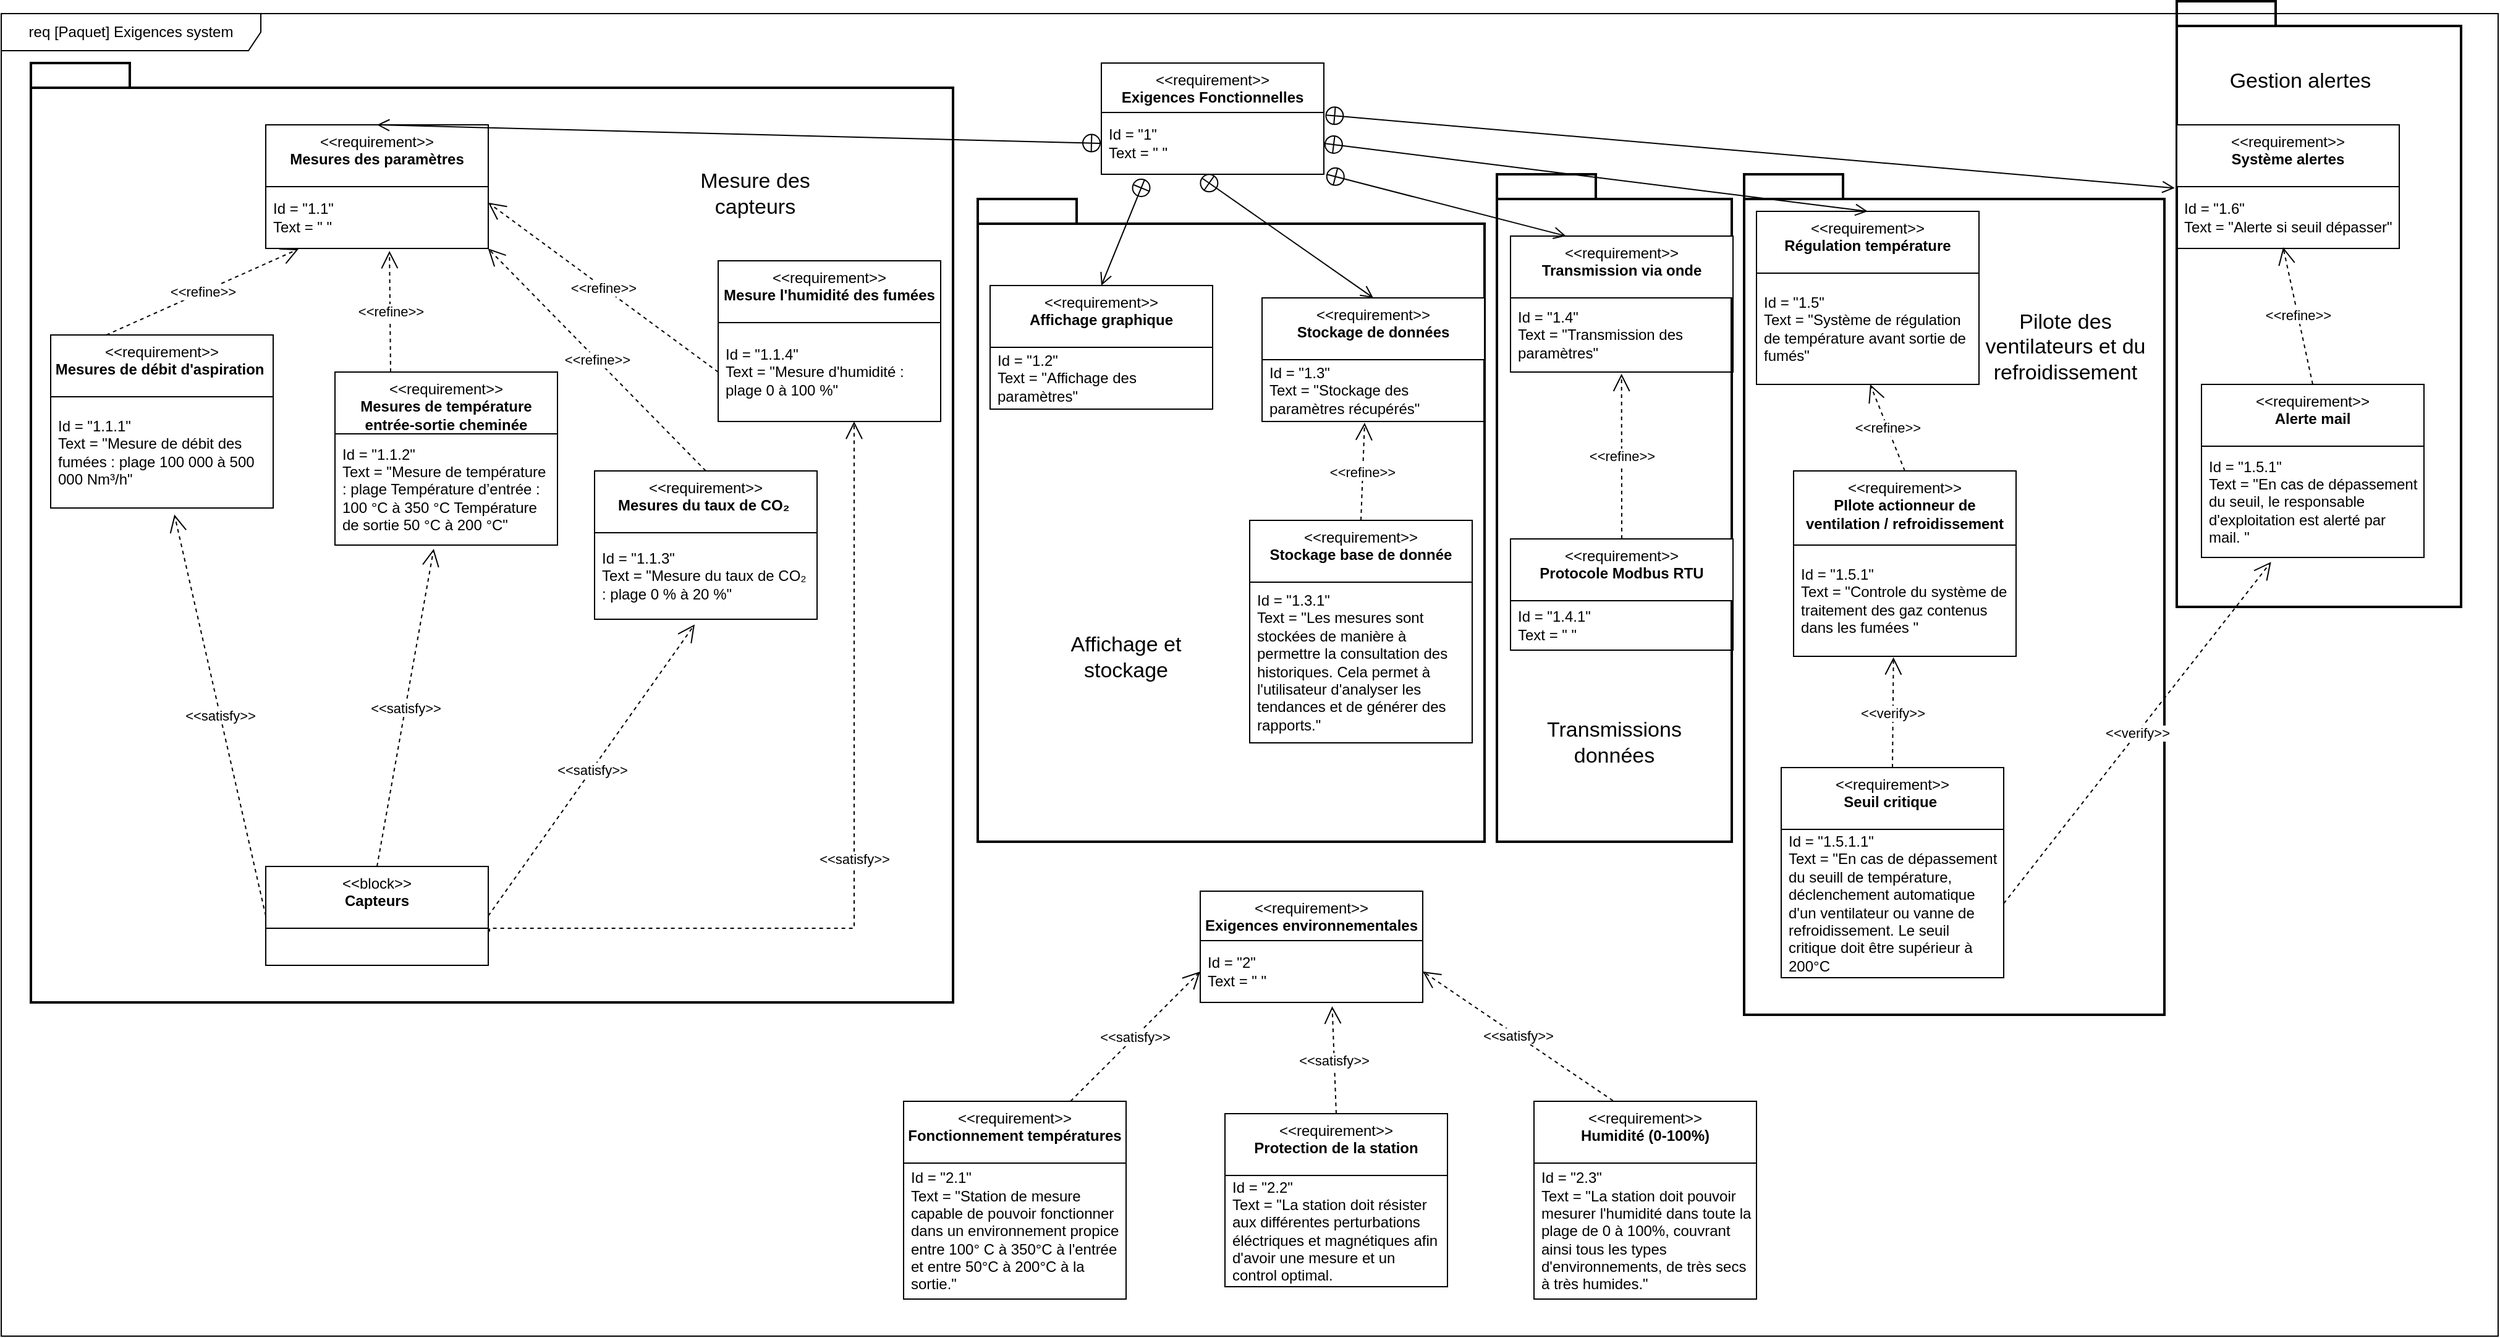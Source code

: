 <mxfile version="21.7.5" type="device">
  <diagram name="Page-1" id="mT3KLonHiAo77rmEHefQ">
    <mxGraphModel dx="1366" dy="794" grid="1" gridSize="10" guides="1" tooltips="1" connect="1" arrows="1" fold="1" page="1" pageScale="1" pageWidth="827" pageHeight="1169" math="0" shadow="0">
      <root>
        <mxCell id="0" />
        <mxCell id="1" parent="0" />
        <mxCell id="usHkHPHQhjR5byRc7T9F-14" value="" style="shape=folder;tabWidth=80;tabHeight=20;tabPosition=left;strokeWidth=2;html=1;whiteSpace=wrap;align=center;" parent="1" vertex="1">
          <mxGeometry x="1770" y="20" width="230" height="490" as="geometry" />
        </mxCell>
        <mxCell id="RDQSzWo8FJggzqwJXyAk-1" value="req [Paquet] Exigences system" style="shape=umlFrame;whiteSpace=wrap;html=1;pointerEvents=0;recursiveResize=0;container=1;collapsible=0;width=210;height=30;" parent="1" vertex="1">
          <mxGeometry x="10" y="30" width="2020" height="1070" as="geometry" />
        </mxCell>
        <mxCell id="usHkHPHQhjR5byRc7T9F-8" value="" style="shape=folder;tabWidth=80;tabHeight=20;tabPosition=left;strokeWidth=2;html=1;whiteSpace=wrap;align=center;" parent="RDQSzWo8FJggzqwJXyAk-1" vertex="1">
          <mxGeometry x="1410" y="130" width="340" height="680" as="geometry" />
        </mxCell>
        <mxCell id="usHkHPHQhjR5byRc7T9F-7" value="" style="shape=folder;tabWidth=80;tabHeight=20;tabPosition=left;strokeWidth=2;html=1;whiteSpace=wrap;align=center;" parent="RDQSzWo8FJggzqwJXyAk-1" vertex="1">
          <mxGeometry x="1210" y="130" width="190" height="540" as="geometry" />
        </mxCell>
        <mxCell id="usHkHPHQhjR5byRc7T9F-6" value="" style="shape=folder;tabWidth=80;tabHeight=20;tabPosition=left;strokeWidth=2;html=1;whiteSpace=wrap;align=center;" parent="RDQSzWo8FJggzqwJXyAk-1" vertex="1">
          <mxGeometry x="790" y="150" width="410" height="520" as="geometry" />
        </mxCell>
        <mxCell id="usHkHPHQhjR5byRc7T9F-5" value="" style="shape=folder;tabWidth=80;tabHeight=20;tabPosition=left;strokeWidth=2;html=1;whiteSpace=wrap;align=center;" parent="RDQSzWo8FJggzqwJXyAk-1" vertex="1">
          <mxGeometry x="24" y="40" width="746" height="760" as="geometry" />
        </mxCell>
        <mxCell id="RDQSzWo8FJggzqwJXyAk-2" value="&amp;lt;&amp;lt;requirement&amp;gt;&amp;gt;&lt;br&gt;&lt;b&gt;Exigences Fonctionnelles&lt;/b&gt;" style="swimlane;fontStyle=0;align=center;verticalAlign=top;childLayout=stackLayout;horizontal=1;startSize=40;horizontalStack=0;resizeParent=1;resizeParentMax=0;resizeLast=0;collapsible=0;marginBottom=0;html=1;whiteSpace=wrap;" parent="RDQSzWo8FJggzqwJXyAk-1" vertex="1">
          <mxGeometry x="890" y="40" width="180" height="90" as="geometry" />
        </mxCell>
        <mxCell id="RDQSzWo8FJggzqwJXyAk-3" value="Id = &quot;1&quot;&lt;br&gt;Text = &quot; &quot;" style="text;html=1;strokeColor=none;fillColor=none;align=left;verticalAlign=middle;spacingLeft=4;spacingRight=4;overflow=hidden;rotatable=0;points=[[0,0.5],[1,0.5]];portConstraint=eastwest;whiteSpace=wrap;" parent="RDQSzWo8FJggzqwJXyAk-2" vertex="1">
          <mxGeometry y="40" width="180" height="50" as="geometry" />
        </mxCell>
        <mxCell id="RDQSzWo8FJggzqwJXyAk-20" value="&amp;lt;&amp;lt;requirement&amp;gt;&amp;gt;&lt;br&gt;&lt;b&gt;Mesures des paramètres&lt;/b&gt;" style="swimlane;fontStyle=0;align=center;verticalAlign=top;childLayout=stackLayout;horizontal=1;startSize=50;horizontalStack=0;resizeParent=1;resizeParentMax=0;resizeLast=0;collapsible=0;marginBottom=0;html=1;whiteSpace=wrap;" parent="RDQSzWo8FJggzqwJXyAk-1" vertex="1">
          <mxGeometry x="214" y="90" width="180" height="100" as="geometry" />
        </mxCell>
        <mxCell id="RDQSzWo8FJggzqwJXyAk-21" value="Id = &quot;1.1&quot;&lt;br&gt;Text = &quot; &quot;" style="text;html=1;strokeColor=none;fillColor=none;align=left;verticalAlign=middle;spacingLeft=4;spacingRight=4;overflow=hidden;rotatable=0;points=[[0,0.5],[1,0.5]];portConstraint=eastwest;whiteSpace=wrap;" parent="RDQSzWo8FJggzqwJXyAk-20" vertex="1">
          <mxGeometry y="50" width="180" height="50" as="geometry" />
        </mxCell>
        <mxCell id="RDQSzWo8FJggzqwJXyAk-22" value="" style="endArrow=open;startArrow=circlePlus;endFill=0;startFill=0;endSize=8;html=1;rounded=0;exitX=0;exitY=0.5;exitDx=0;exitDy=0;entryX=0.5;entryY=0;entryDx=0;entryDy=0;" parent="RDQSzWo8FJggzqwJXyAk-1" source="RDQSzWo8FJggzqwJXyAk-3" target="RDQSzWo8FJggzqwJXyAk-20" edge="1">
          <mxGeometry width="160" relative="1" as="geometry">
            <mxPoint x="570" y="380" as="sourcePoint" />
            <mxPoint x="730" y="380" as="targetPoint" />
          </mxGeometry>
        </mxCell>
        <mxCell id="RDQSzWo8FJggzqwJXyAk-25" value="&amp;lt;&amp;lt;requirement&amp;gt;&amp;gt;&lt;br&gt;&lt;strong&gt;Affichage graphique&lt;/strong&gt;" style="swimlane;fontStyle=0;align=center;verticalAlign=top;childLayout=stackLayout;horizontal=1;startSize=50;horizontalStack=0;resizeParent=1;resizeParentMax=0;resizeLast=0;collapsible=0;marginBottom=0;html=1;whiteSpace=wrap;" parent="RDQSzWo8FJggzqwJXyAk-1" vertex="1">
          <mxGeometry x="800" y="220" width="180" height="100" as="geometry" />
        </mxCell>
        <mxCell id="RDQSzWo8FJggzqwJXyAk-26" value="Id = &quot;1.2&quot;&lt;br&gt;Text = &quot;Affichage des paramètres&quot;&amp;nbsp;" style="text;html=1;strokeColor=none;fillColor=none;align=left;verticalAlign=middle;spacingLeft=4;spacingRight=4;overflow=hidden;rotatable=0;points=[[0,0.5],[1,0.5]];portConstraint=eastwest;whiteSpace=wrap;" parent="RDQSzWo8FJggzqwJXyAk-25" vertex="1">
          <mxGeometry y="50" width="180" height="50" as="geometry" />
        </mxCell>
        <mxCell id="RDQSzWo8FJggzqwJXyAk-28" value="" style="endArrow=open;startArrow=circlePlus;endFill=0;startFill=0;endSize=8;html=1;rounded=0;exitX=0.196;exitY=1.072;exitDx=0;exitDy=0;exitPerimeter=0;entryX=0.5;entryY=0;entryDx=0;entryDy=0;" parent="RDQSzWo8FJggzqwJXyAk-1" source="RDQSzWo8FJggzqwJXyAk-3" target="RDQSzWo8FJggzqwJXyAk-25" edge="1">
          <mxGeometry width="160" relative="1" as="geometry">
            <mxPoint x="570" y="380" as="sourcePoint" />
            <mxPoint x="730" y="380" as="targetPoint" />
          </mxGeometry>
        </mxCell>
        <mxCell id="RDQSzWo8FJggzqwJXyAk-31" value="&amp;lt;&amp;lt;requirement&amp;gt;&amp;gt;&lt;br&gt;&lt;b&gt;Stockage de données&lt;/b&gt;" style="swimlane;fontStyle=0;align=center;verticalAlign=top;childLayout=stackLayout;horizontal=1;startSize=50;horizontalStack=0;resizeParent=1;resizeParentMax=0;resizeLast=0;collapsible=0;marginBottom=0;html=1;whiteSpace=wrap;" parent="RDQSzWo8FJggzqwJXyAk-1" vertex="1">
          <mxGeometry x="1020" y="230" width="180" height="100" as="geometry" />
        </mxCell>
        <mxCell id="RDQSzWo8FJggzqwJXyAk-32" value="Id = &quot;1.3&quot;&lt;br&gt;Text = &quot;Stockage des paramètres récupérés&quot;" style="text;html=1;strokeColor=none;fillColor=none;align=left;verticalAlign=middle;spacingLeft=4;spacingRight=4;overflow=hidden;rotatable=0;points=[[0,0.5],[1,0.5]];portConstraint=eastwest;whiteSpace=wrap;" parent="RDQSzWo8FJggzqwJXyAk-31" vertex="1">
          <mxGeometry y="50" width="180" height="50" as="geometry" />
        </mxCell>
        <mxCell id="RDQSzWo8FJggzqwJXyAk-33" value="&amp;lt;&amp;lt;requirement&amp;gt;&amp;gt;&lt;br&gt;&lt;b&gt;Transmission via onde&lt;/b&gt;" style="swimlane;fontStyle=0;align=center;verticalAlign=top;childLayout=stackLayout;horizontal=1;startSize=50;horizontalStack=0;resizeParent=1;resizeParentMax=0;resizeLast=0;collapsible=0;marginBottom=0;html=1;whiteSpace=wrap;" parent="RDQSzWo8FJggzqwJXyAk-1" vertex="1">
          <mxGeometry x="1221" y="180" width="180" height="110" as="geometry" />
        </mxCell>
        <mxCell id="RDQSzWo8FJggzqwJXyAk-34" value="Id = &quot;1.4&quot;&lt;br&gt;Text = &quot;Transmission des paramètres&quot;" style="text;html=1;strokeColor=none;fillColor=none;align=left;verticalAlign=middle;spacingLeft=4;spacingRight=4;overflow=hidden;rotatable=0;points=[[0,0.5],[1,0.5]];portConstraint=eastwest;whiteSpace=wrap;" parent="RDQSzWo8FJggzqwJXyAk-33" vertex="1">
          <mxGeometry y="50" width="180" height="60" as="geometry" />
        </mxCell>
        <mxCell id="RDQSzWo8FJggzqwJXyAk-35" value="&amp;lt;&amp;lt;requirement&amp;gt;&amp;gt;&lt;br&gt;&lt;b&gt;Système alertes&lt;/b&gt;" style="swimlane;fontStyle=0;align=center;verticalAlign=top;childLayout=stackLayout;horizontal=1;startSize=50;horizontalStack=0;resizeParent=1;resizeParentMax=0;resizeLast=0;collapsible=0;marginBottom=0;html=1;whiteSpace=wrap;" parent="RDQSzWo8FJggzqwJXyAk-1" vertex="1">
          <mxGeometry x="1760" y="90" width="180" height="100" as="geometry" />
        </mxCell>
        <mxCell id="RDQSzWo8FJggzqwJXyAk-36" value="Id = &quot;1.6&quot;&lt;br&gt;Text = &quot;Alerte si seuil dépasser&quot;" style="text;html=1;strokeColor=none;fillColor=none;align=left;verticalAlign=middle;spacingLeft=4;spacingRight=4;overflow=hidden;rotatable=0;points=[[0,0.5],[1,0.5]];portConstraint=eastwest;whiteSpace=wrap;" parent="RDQSzWo8FJggzqwJXyAk-35" vertex="1">
          <mxGeometry y="50" width="180" height="50" as="geometry" />
        </mxCell>
        <mxCell id="RDQSzWo8FJggzqwJXyAk-40" value="" style="endArrow=open;startArrow=circlePlus;endFill=0;startFill=0;endSize=8;html=1;rounded=0;entryX=0.5;entryY=0;entryDx=0;entryDy=0;exitX=0.448;exitY=1.051;exitDx=0;exitDy=0;exitPerimeter=0;" parent="RDQSzWo8FJggzqwJXyAk-1" source="RDQSzWo8FJggzqwJXyAk-3" target="RDQSzWo8FJggzqwJXyAk-31" edge="1">
          <mxGeometry width="160" relative="1" as="geometry">
            <mxPoint x="1104" y="122" as="sourcePoint" />
            <mxPoint x="800" y="250" as="targetPoint" />
          </mxGeometry>
        </mxCell>
        <mxCell id="RDQSzWo8FJggzqwJXyAk-41" value="" style="endArrow=open;startArrow=circlePlus;endFill=0;startFill=0;endSize=8;html=1;rounded=0;exitX=1.009;exitY=0.998;exitDx=0;exitDy=0;exitPerimeter=0;entryX=0.25;entryY=0;entryDx=0;entryDy=0;" parent="RDQSzWo8FJggzqwJXyAk-1" source="RDQSzWo8FJggzqwJXyAk-3" target="RDQSzWo8FJggzqwJXyAk-33" edge="1">
          <mxGeometry width="160" relative="1" as="geometry">
            <mxPoint x="1410" y="130" as="sourcePoint" />
            <mxPoint x="1130" y="246" as="targetPoint" />
          </mxGeometry>
        </mxCell>
        <mxCell id="RDQSzWo8FJggzqwJXyAk-42" value="" style="endArrow=open;startArrow=circlePlus;endFill=0;startFill=0;endSize=8;html=1;rounded=0;exitX=1.004;exitY=0.04;exitDx=0;exitDy=0;exitPerimeter=0;entryX=-0.009;entryY=0.023;entryDx=0;entryDy=0;entryPerimeter=0;" parent="RDQSzWo8FJggzqwJXyAk-1" source="RDQSzWo8FJggzqwJXyAk-3" target="RDQSzWo8FJggzqwJXyAk-36" edge="1">
          <mxGeometry width="160" relative="1" as="geometry">
            <mxPoint x="1100" y="154" as="sourcePoint" />
            <mxPoint x="820" y="270" as="targetPoint" />
          </mxGeometry>
        </mxCell>
        <mxCell id="GN8UNdKCPaGdzjbhuaC8-1" value="&amp;lt;&amp;lt;requirement&amp;gt;&amp;gt;&lt;br&gt;&lt;b&gt;Mesures de débit d&#39;aspiration&amp;nbsp;&lt;/b&gt;" style="swimlane;fontStyle=0;align=center;verticalAlign=top;childLayout=stackLayout;horizontal=1;startSize=50;horizontalStack=0;resizeParent=1;resizeParentMax=0;resizeLast=0;collapsible=0;marginBottom=0;html=1;whiteSpace=wrap;" parent="RDQSzWo8FJggzqwJXyAk-1" vertex="1">
          <mxGeometry x="40" y="260" width="180" height="140" as="geometry" />
        </mxCell>
        <mxCell id="GN8UNdKCPaGdzjbhuaC8-2" value="Id = &quot;1.1.1&quot;&lt;br&gt;Text = &quot;Mesure de débit des fumées : plage 100 000 à 500 000 Nm³/h&quot;" style="text;html=1;strokeColor=none;fillColor=none;align=left;verticalAlign=middle;spacingLeft=4;spacingRight=4;overflow=hidden;rotatable=0;points=[[0,0.5],[1,0.5]];portConstraint=eastwest;whiteSpace=wrap;" parent="GN8UNdKCPaGdzjbhuaC8-1" vertex="1">
          <mxGeometry y="50" width="180" height="90" as="geometry" />
        </mxCell>
        <mxCell id="GN8UNdKCPaGdzjbhuaC8-3" value="&amp;lt;&amp;lt;requirement&amp;gt;&amp;gt;&lt;br&gt;&lt;b&gt;Régulation température&lt;/b&gt;" style="swimlane;fontStyle=0;align=center;verticalAlign=top;childLayout=stackLayout;horizontal=1;startSize=50;horizontalStack=0;resizeParent=1;resizeParentMax=0;resizeLast=0;collapsible=0;marginBottom=0;html=1;whiteSpace=wrap;" parent="RDQSzWo8FJggzqwJXyAk-1" vertex="1">
          <mxGeometry x="1420" y="160" width="180" height="140" as="geometry" />
        </mxCell>
        <mxCell id="GN8UNdKCPaGdzjbhuaC8-4" value="Id = &quot;1.5&quot;&lt;br&gt;Text = &quot;Système de régulation de température avant sortie de fumés&quot;" style="text;html=1;strokeColor=none;fillColor=none;align=left;verticalAlign=middle;spacingLeft=4;spacingRight=4;overflow=hidden;rotatable=0;points=[[0,0.5],[1,0.5]];portConstraint=eastwest;whiteSpace=wrap;" parent="GN8UNdKCPaGdzjbhuaC8-3" vertex="1">
          <mxGeometry y="50" width="180" height="90" as="geometry" />
        </mxCell>
        <mxCell id="GN8UNdKCPaGdzjbhuaC8-5" value="" style="endArrow=open;startArrow=circlePlus;endFill=0;startFill=0;endSize=8;html=1;rounded=0;exitX=1;exitY=0.5;exitDx=0;exitDy=0;entryX=0.5;entryY=0;entryDx=0;entryDy=0;" parent="RDQSzWo8FJggzqwJXyAk-1" source="RDQSzWo8FJggzqwJXyAk-3" target="GN8UNdKCPaGdzjbhuaC8-3" edge="1">
          <mxGeometry width="160" relative="1" as="geometry">
            <mxPoint x="1160" y="93" as="sourcePoint" />
            <mxPoint x="1768" y="231" as="targetPoint" />
          </mxGeometry>
        </mxCell>
        <mxCell id="GN8UNdKCPaGdzjbhuaC8-6" value="&amp;lt;&amp;lt;requirement&amp;gt;&amp;gt;&lt;br&gt;&lt;b&gt;Mesures de température entrée-sortie cheminée&lt;/b&gt;" style="swimlane;fontStyle=0;align=center;verticalAlign=top;childLayout=stackLayout;horizontal=1;startSize=50;horizontalStack=0;resizeParent=1;resizeParentMax=0;resizeLast=0;collapsible=0;marginBottom=0;html=1;whiteSpace=wrap;" parent="RDQSzWo8FJggzqwJXyAk-1" vertex="1">
          <mxGeometry x="270" y="290" width="180" height="140" as="geometry" />
        </mxCell>
        <mxCell id="GN8UNdKCPaGdzjbhuaC8-7" value="Id = &quot;1.1.2&quot;&lt;br&gt;Text = &quot;Mesure de température : plage Température d’entrée : 100 °C à 350 °C Température de sortie 50 °C à 200 °C&quot;" style="text;html=1;strokeColor=none;fillColor=none;align=left;verticalAlign=middle;spacingLeft=4;spacingRight=4;overflow=hidden;rotatable=0;points=[[0,0.5],[1,0.5]];portConstraint=eastwest;whiteSpace=wrap;" parent="GN8UNdKCPaGdzjbhuaC8-6" vertex="1">
          <mxGeometry y="50" width="180" height="90" as="geometry" />
        </mxCell>
        <mxCell id="GN8UNdKCPaGdzjbhuaC8-8" value="&amp;lt;&amp;lt;requirement&amp;gt;&amp;gt;&lt;br&gt;&lt;b&gt;Mesures du taux de CO₂&amp;nbsp;&lt;/b&gt;" style="swimlane;fontStyle=0;align=center;verticalAlign=top;childLayout=stackLayout;horizontal=1;startSize=50;horizontalStack=0;resizeParent=1;resizeParentMax=0;resizeLast=0;collapsible=0;marginBottom=0;html=1;whiteSpace=wrap;" parent="RDQSzWo8FJggzqwJXyAk-1" vertex="1">
          <mxGeometry x="480" y="370" width="180" height="120" as="geometry" />
        </mxCell>
        <mxCell id="GN8UNdKCPaGdzjbhuaC8-9" value="Id = &quot;1.1.3&quot;&lt;br&gt;Text = &quot;Mesure du taux de CO₂ : plage 0 % à 20 %&quot;" style="text;html=1;strokeColor=none;fillColor=none;align=left;verticalAlign=middle;spacingLeft=4;spacingRight=4;overflow=hidden;rotatable=0;points=[[0,0.5],[1,0.5]];portConstraint=eastwest;whiteSpace=wrap;" parent="GN8UNdKCPaGdzjbhuaC8-8" vertex="1">
          <mxGeometry y="50" width="180" height="70" as="geometry" />
        </mxCell>
        <mxCell id="GN8UNdKCPaGdzjbhuaC8-10" value="&amp;lt;&amp;lt;refine&amp;gt;&amp;gt;" style="endArrow=open;endSize=12;dashed=1;html=1;rounded=0;entryX=0.147;entryY=1.01;entryDx=0;entryDy=0;exitX=0.25;exitY=0;exitDx=0;exitDy=0;entryPerimeter=0;" parent="RDQSzWo8FJggzqwJXyAk-1" source="GN8UNdKCPaGdzjbhuaC8-1" target="RDQSzWo8FJggzqwJXyAk-21" edge="1">
          <mxGeometry width="160" relative="1" as="geometry">
            <mxPoint x="140" y="550" as="sourcePoint" />
            <mxPoint x="380" y="380" as="targetPoint" />
          </mxGeometry>
        </mxCell>
        <mxCell id="GN8UNdKCPaGdzjbhuaC8-11" value="&amp;lt;&amp;lt;refine&amp;gt;&amp;gt;" style="endArrow=open;endSize=12;dashed=1;html=1;rounded=0;entryX=0.556;entryY=1.04;entryDx=0;entryDy=0;exitX=0.25;exitY=0;exitDx=0;exitDy=0;entryPerimeter=0;" parent="RDQSzWo8FJggzqwJXyAk-1" source="GN8UNdKCPaGdzjbhuaC8-6" target="RDQSzWo8FJggzqwJXyAk-21" edge="1">
          <mxGeometry width="160" relative="1" as="geometry">
            <mxPoint x="220" y="464" as="sourcePoint" />
            <mxPoint x="301" y="340" as="targetPoint" />
          </mxGeometry>
        </mxCell>
        <mxCell id="GN8UNdKCPaGdzjbhuaC8-12" value="&amp;lt;&amp;lt;refine&amp;gt;&amp;gt;" style="endArrow=open;endSize=12;dashed=1;html=1;rounded=0;entryX=0.999;entryY=1;entryDx=0;entryDy=0;exitX=0.5;exitY=0;exitDx=0;exitDy=0;entryPerimeter=0;" parent="RDQSzWo8FJggzqwJXyAk-1" source="GN8UNdKCPaGdzjbhuaC8-8" target="RDQSzWo8FJggzqwJXyAk-21" edge="1">
          <mxGeometry width="160" relative="1" as="geometry">
            <mxPoint x="375" y="450" as="sourcePoint" />
            <mxPoint x="300" y="342" as="targetPoint" />
          </mxGeometry>
        </mxCell>
        <mxCell id="GN8UNdKCPaGdzjbhuaC8-15" value="&amp;lt;&amp;lt;block&amp;gt;&amp;gt;&lt;br&gt;&lt;b&gt;Capteurs&lt;/b&gt;" style="swimlane;fontStyle=0;align=center;verticalAlign=top;childLayout=stackLayout;horizontal=1;startSize=50;horizontalStack=0;resizeParent=1;resizeParentMax=0;resizeLast=0;collapsible=0;marginBottom=0;html=1;whiteSpace=wrap;" parent="RDQSzWo8FJggzqwJXyAk-1" vertex="1">
          <mxGeometry x="214" y="690" width="180" height="80" as="geometry" />
        </mxCell>
        <mxCell id="GN8UNdKCPaGdzjbhuaC8-17" value="&amp;lt;&amp;lt;satisfy&amp;gt;&amp;gt;" style="endArrow=open;endSize=12;dashed=1;html=1;rounded=0;entryX=0.444;entryY=1.033;entryDx=0;entryDy=0;exitX=0.5;exitY=0;exitDx=0;exitDy=0;entryPerimeter=0;" parent="RDQSzWo8FJggzqwJXyAk-1" source="GN8UNdKCPaGdzjbhuaC8-15" target="GN8UNdKCPaGdzjbhuaC8-7" edge="1">
          <mxGeometry width="160" relative="1" as="geometry">
            <mxPoint x="473" y="685" as="sourcePoint" />
            <mxPoint x="313" y="550" as="targetPoint" />
          </mxGeometry>
        </mxCell>
        <mxCell id="GN8UNdKCPaGdzjbhuaC8-18" value="&amp;lt;&amp;lt;satisfy&amp;gt;&amp;gt;" style="endArrow=open;endSize=12;dashed=1;html=1;rounded=0;entryX=0.45;entryY=1.06;entryDx=0;entryDy=0;exitX=1;exitY=0.5;exitDx=0;exitDy=0;entryPerimeter=0;" parent="RDQSzWo8FJggzqwJXyAk-1" source="GN8UNdKCPaGdzjbhuaC8-15" target="GN8UNdKCPaGdzjbhuaC8-9" edge="1">
          <mxGeometry width="160" relative="1" as="geometry">
            <mxPoint x="460" y="690" as="sourcePoint" />
            <mxPoint x="469" y="580" as="targetPoint" />
          </mxGeometry>
        </mxCell>
        <mxCell id="GN8UNdKCPaGdzjbhuaC8-20" value="&amp;lt;&amp;lt;satisfy&amp;gt;&amp;gt;" style="endArrow=open;endSize=12;dashed=1;html=1;rounded=0;entryX=0.556;entryY=1.059;entryDx=0;entryDy=0;exitX=0;exitY=0.5;exitDx=0;exitDy=0;entryPerimeter=0;" parent="RDQSzWo8FJggzqwJXyAk-1" source="GN8UNdKCPaGdzjbhuaC8-15" target="GN8UNdKCPaGdzjbhuaC8-2" edge="1">
          <mxGeometry width="160" relative="1" as="geometry">
            <mxPoint x="130" y="690" as="sourcePoint" />
            <mxPoint x="139" y="580" as="targetPoint" />
          </mxGeometry>
        </mxCell>
        <mxCell id="GN8UNdKCPaGdzjbhuaC8-25" value="&amp;lt;&amp;lt;requirement&amp;gt;&amp;gt;&lt;br&gt;&lt;b&gt;Mesure l&#39;humidité des fumées&lt;/b&gt;" style="swimlane;fontStyle=0;align=center;verticalAlign=top;childLayout=stackLayout;horizontal=1;startSize=50;horizontalStack=0;resizeParent=1;resizeParentMax=0;resizeLast=0;collapsible=0;marginBottom=0;html=1;whiteSpace=wrap;" parent="RDQSzWo8FJggzqwJXyAk-1" vertex="1">
          <mxGeometry x="580" y="200" width="180" height="130" as="geometry" />
        </mxCell>
        <mxCell id="GN8UNdKCPaGdzjbhuaC8-26" value="Id = &quot;1.1.4&quot;&lt;br&gt;Text = &quot;Mesure d&#39;humidité : plage 0 à 100 %&quot;" style="text;html=1;strokeColor=none;fillColor=none;align=left;verticalAlign=middle;spacingLeft=4;spacingRight=4;overflow=hidden;rotatable=0;points=[[0,0.5],[1,0.5]];portConstraint=eastwest;whiteSpace=wrap;" parent="GN8UNdKCPaGdzjbhuaC8-25" vertex="1">
          <mxGeometry y="50" width="180" height="80" as="geometry" />
        </mxCell>
        <mxCell id="GN8UNdKCPaGdzjbhuaC8-27" value="&amp;lt;&amp;lt;refine&amp;gt;&amp;gt;" style="endArrow=open;endSize=12;dashed=1;html=1;rounded=0;entryX=1;entryY=0.26;entryDx=0;entryDy=0;exitX=0;exitY=0.5;exitDx=0;exitDy=0;entryPerimeter=0;" parent="RDQSzWo8FJggzqwJXyAk-1" source="GN8UNdKCPaGdzjbhuaC8-26" target="RDQSzWo8FJggzqwJXyAk-21" edge="1">
          <mxGeometry width="160" relative="1" as="geometry">
            <mxPoint x="610" y="405" as="sourcePoint" />
            <mxPoint x="470" y="200" as="targetPoint" />
          </mxGeometry>
        </mxCell>
        <mxCell id="GN8UNdKCPaGdzjbhuaC8-28" value="&amp;lt;&amp;lt;satisfy&amp;gt;&amp;gt;" style="endArrow=open;endSize=12;dashed=1;html=1;rounded=0;entryX=0.611;entryY=1;entryDx=0;entryDy=0;exitX=1.001;exitY=0.652;exitDx=0;exitDy=0;entryPerimeter=0;exitPerimeter=0;edgeStyle=orthogonalEdgeStyle;" parent="RDQSzWo8FJggzqwJXyAk-1" target="GN8UNdKCPaGdzjbhuaC8-26" edge="1">
          <mxGeometry width="160" relative="1" as="geometry">
            <mxPoint x="394.0" y="742.16" as="sourcePoint" />
            <mxPoint x="754.88" y="300.0" as="targetPoint" />
            <Array as="points">
              <mxPoint x="395" y="742" />
              <mxPoint x="395" y="740" />
              <mxPoint x="690" y="740" />
            </Array>
          </mxGeometry>
        </mxCell>
        <mxCell id="oEKxLdln79vCUrIC6Ugw-2" value="&amp;lt;&amp;lt;requirement&amp;gt;&amp;gt;&lt;br&gt;&lt;b&gt;Stockage base de donnée&lt;/b&gt;" style="swimlane;fontStyle=0;align=center;verticalAlign=top;childLayout=stackLayout;horizontal=1;startSize=50;horizontalStack=0;resizeParent=1;resizeParentMax=0;resizeLast=0;collapsible=0;marginBottom=0;html=1;whiteSpace=wrap;" parent="RDQSzWo8FJggzqwJXyAk-1" vertex="1">
          <mxGeometry x="1010" y="410" width="180" height="180" as="geometry" />
        </mxCell>
        <mxCell id="oEKxLdln79vCUrIC6Ugw-3" value="Id = &quot;1.3.1&quot;&lt;br&gt;Text = &quot;Les mesures sont stockées de manière à permettre la consultation des historiques. Cela permet à l&#39;utilisateur d&#39;analyser les tendances et de générer des rapports.&quot;" style="text;html=1;strokeColor=none;fillColor=none;align=left;verticalAlign=middle;spacingLeft=4;spacingRight=4;overflow=hidden;rotatable=0;points=[[0,0.5],[1,0.5]];portConstraint=eastwest;whiteSpace=wrap;" parent="oEKxLdln79vCUrIC6Ugw-2" vertex="1">
          <mxGeometry y="50" width="180" height="130" as="geometry" />
        </mxCell>
        <mxCell id="oEKxLdln79vCUrIC6Ugw-4" value="&amp;lt;&amp;lt;refine&amp;gt;&amp;gt;" style="endArrow=open;endSize=12;dashed=1;html=1;rounded=0;entryX=0.461;entryY=1.02;entryDx=0;entryDy=0;exitX=0.5;exitY=0;exitDx=0;exitDy=0;entryPerimeter=0;" parent="RDQSzWo8FJggzqwJXyAk-1" source="oEKxLdln79vCUrIC6Ugw-2" target="RDQSzWo8FJggzqwJXyAk-32" edge="1">
          <mxGeometry width="160" relative="1" as="geometry">
            <mxPoint x="1166" y="690" as="sourcePoint" />
            <mxPoint x="990" y="510" as="targetPoint" />
          </mxGeometry>
        </mxCell>
        <mxCell id="oEKxLdln79vCUrIC6Ugw-5" value="&amp;lt;&amp;lt;requirement&amp;gt;&amp;gt;&lt;br&gt;&lt;b&gt;Alerte mail&lt;/b&gt;" style="swimlane;fontStyle=0;align=center;verticalAlign=top;childLayout=stackLayout;horizontal=1;startSize=50;horizontalStack=0;resizeParent=1;resizeParentMax=0;resizeLast=0;collapsible=0;marginBottom=0;html=1;whiteSpace=wrap;" parent="RDQSzWo8FJggzqwJXyAk-1" vertex="1">
          <mxGeometry x="1780" y="300" width="180" height="140" as="geometry" />
        </mxCell>
        <mxCell id="oEKxLdln79vCUrIC6Ugw-6" value="Id = &quot;1.5.1&quot;&lt;br&gt;Text = &quot;En cas de dépassement du seuil, le responsable d&#39;exploitation est alerté par mail. &quot;" style="text;html=1;strokeColor=none;fillColor=none;align=left;verticalAlign=middle;spacingLeft=4;spacingRight=4;overflow=hidden;rotatable=0;points=[[0,0.5],[1,0.5]];portConstraint=eastwest;whiteSpace=wrap;" parent="oEKxLdln79vCUrIC6Ugw-5" vertex="1">
          <mxGeometry y="50" width="180" height="90" as="geometry" />
        </mxCell>
        <mxCell id="oEKxLdln79vCUrIC6Ugw-7" value="&amp;lt;&amp;lt;refine&amp;gt;&amp;gt;" style="endArrow=open;endSize=12;dashed=1;html=1;rounded=0;entryX=0.478;entryY=0.98;entryDx=0;entryDy=0;exitX=0.5;exitY=0;exitDx=0;exitDy=0;entryPerimeter=0;" parent="RDQSzWo8FJggzqwJXyAk-1" source="oEKxLdln79vCUrIC6Ugw-5" target="RDQSzWo8FJggzqwJXyAk-36" edge="1">
          <mxGeometry width="160" relative="1" as="geometry">
            <mxPoint x="1707" y="249" as="sourcePoint" />
            <mxPoint x="1700" y="170" as="targetPoint" />
          </mxGeometry>
        </mxCell>
        <mxCell id="oEKxLdln79vCUrIC6Ugw-8" value="&amp;lt;&amp;lt;requirement&amp;gt;&amp;gt;&lt;br&gt;&lt;b&gt;PIlote actionneur de ventilation / refroidissement&lt;/b&gt;" style="swimlane;fontStyle=0;align=center;verticalAlign=top;childLayout=stackLayout;horizontal=1;startSize=60;horizontalStack=0;resizeParent=1;resizeParentMax=0;resizeLast=0;collapsible=0;marginBottom=0;html=1;whiteSpace=wrap;" parent="RDQSzWo8FJggzqwJXyAk-1" vertex="1">
          <mxGeometry x="1450" y="370" width="180" height="150" as="geometry" />
        </mxCell>
        <mxCell id="oEKxLdln79vCUrIC6Ugw-9" value="Id = &quot;1.5.1&quot;&lt;br&gt;Text = &quot;Controle du système de traitement des gaz contenus dans les fumées &quot;" style="text;html=1;strokeColor=none;fillColor=none;align=left;verticalAlign=middle;spacingLeft=4;spacingRight=4;overflow=hidden;rotatable=0;points=[[0,0.5],[1,0.5]];portConstraint=eastwest;whiteSpace=wrap;" parent="oEKxLdln79vCUrIC6Ugw-8" vertex="1">
          <mxGeometry y="60" width="180" height="90" as="geometry" />
        </mxCell>
        <mxCell id="oEKxLdln79vCUrIC6Ugw-10" value="&amp;lt;&amp;lt;refine&amp;gt;&amp;gt;" style="endArrow=open;endSize=12;dashed=1;html=1;rounded=0;entryX=0.511;entryY=1;entryDx=0;entryDy=0;exitX=0.5;exitY=0;exitDx=0;exitDy=0;entryPerimeter=0;" parent="RDQSzWo8FJggzqwJXyAk-1" source="oEKxLdln79vCUrIC6Ugw-8" target="GN8UNdKCPaGdzjbhuaC8-4" edge="1">
          <mxGeometry width="160" relative="1" as="geometry">
            <mxPoint x="1474" y="471" as="sourcePoint" />
            <mxPoint x="1470" y="370" as="targetPoint" />
          </mxGeometry>
        </mxCell>
        <mxCell id="oEKxLdln79vCUrIC6Ugw-11" value="&amp;lt;&amp;lt;requirement&amp;gt;&amp;gt;&lt;br&gt;&lt;b&gt;Exigences environnementales&lt;/b&gt;" style="swimlane;fontStyle=0;align=center;verticalAlign=top;childLayout=stackLayout;horizontal=1;startSize=40;horizontalStack=0;resizeParent=1;resizeParentMax=0;resizeLast=0;collapsible=0;marginBottom=0;html=1;whiteSpace=wrap;" parent="RDQSzWo8FJggzqwJXyAk-1" vertex="1">
          <mxGeometry x="970" y="710" width="180" height="90" as="geometry" />
        </mxCell>
        <mxCell id="oEKxLdln79vCUrIC6Ugw-12" value="Id = &quot;2&quot;&lt;br&gt;Text = &quot; &quot;" style="text;html=1;strokeColor=none;fillColor=none;align=left;verticalAlign=middle;spacingLeft=4;spacingRight=4;overflow=hidden;rotatable=0;points=[[0,0.5],[1,0.5]];portConstraint=eastwest;whiteSpace=wrap;" parent="oEKxLdln79vCUrIC6Ugw-11" vertex="1">
          <mxGeometry y="40" width="180" height="50" as="geometry" />
        </mxCell>
        <mxCell id="oEKxLdln79vCUrIC6Ugw-14" value="&amp;lt;&amp;lt;requirement&amp;gt;&amp;gt;&lt;br&gt;&lt;strong&gt;Fonctionnement températures&lt;/strong&gt;" style="swimlane;fontStyle=0;align=center;verticalAlign=top;childLayout=stackLayout;horizontal=1;startSize=50;horizontalStack=0;resizeParent=1;resizeParentMax=0;resizeLast=0;collapsible=0;marginBottom=0;html=1;whiteSpace=wrap;" parent="RDQSzWo8FJggzqwJXyAk-1" vertex="1">
          <mxGeometry x="730" y="880" width="180" height="160" as="geometry" />
        </mxCell>
        <mxCell id="oEKxLdln79vCUrIC6Ugw-15" value="Id = &quot;2.1&quot;&lt;br&gt;Text = &quot;Station de mesure capable de pouvoir fonctionner dans un environnement propice entre 100° C à 350°C à l&#39;entrée et entre 50°C à 200°C à la sortie.&quot;&amp;nbsp;" style="text;html=1;strokeColor=none;fillColor=none;align=left;verticalAlign=middle;spacingLeft=4;spacingRight=4;overflow=hidden;rotatable=0;points=[[0,0.5],[1,0.5]];portConstraint=eastwest;whiteSpace=wrap;" parent="oEKxLdln79vCUrIC6Ugw-14" vertex="1">
          <mxGeometry y="50" width="180" height="110" as="geometry" />
        </mxCell>
        <mxCell id="oEKxLdln79vCUrIC6Ugw-16" value="&amp;lt;&amp;lt;requirement&amp;gt;&amp;gt;&lt;br&gt;&lt;strong&gt;Protection de la station&lt;/strong&gt;" style="swimlane;fontStyle=0;align=center;verticalAlign=top;childLayout=stackLayout;horizontal=1;startSize=50;horizontalStack=0;resizeParent=1;resizeParentMax=0;resizeLast=0;collapsible=0;marginBottom=0;html=1;whiteSpace=wrap;" parent="RDQSzWo8FJggzqwJXyAk-1" vertex="1">
          <mxGeometry x="990" y="890" width="180" height="140" as="geometry" />
        </mxCell>
        <mxCell id="oEKxLdln79vCUrIC6Ugw-17" value="Id = &quot;2.2&quot;&lt;br&gt;Text = &quot;La station doit résister aux différentes perturbations éléctriques et magnétiques afin d&#39;avoir une mesure et un control optimal." style="text;html=1;strokeColor=none;fillColor=none;align=left;verticalAlign=middle;spacingLeft=4;spacingRight=4;overflow=hidden;rotatable=0;points=[[0,0.5],[1,0.5]];portConstraint=eastwest;whiteSpace=wrap;" parent="oEKxLdln79vCUrIC6Ugw-16" vertex="1">
          <mxGeometry y="50" width="180" height="90" as="geometry" />
        </mxCell>
        <mxCell id="oEKxLdln79vCUrIC6Ugw-20" value="&amp;lt;&amp;lt;satisfy&amp;gt;&amp;gt;" style="endArrow=open;endSize=12;dashed=1;html=1;rounded=0;entryX=0;entryY=0.5;entryDx=0;entryDy=0;exitX=0.75;exitY=0;exitDx=0;exitDy=0;" parent="RDQSzWo8FJggzqwJXyAk-1" source="oEKxLdln79vCUrIC6Ugw-14" target="oEKxLdln79vCUrIC6Ugw-12" edge="1">
          <mxGeometry width="160" relative="1" as="geometry">
            <mxPoint x="850" y="1027" as="sourcePoint" />
            <mxPoint x="896" y="770" as="targetPoint" />
          </mxGeometry>
        </mxCell>
        <mxCell id="oEKxLdln79vCUrIC6Ugw-21" value="&amp;lt;&amp;lt;satisfy&amp;gt;&amp;gt;" style="endArrow=open;endSize=12;dashed=1;html=1;rounded=0;entryX=0.593;entryY=1.062;entryDx=0;entryDy=0;exitX=0.5;exitY=0;exitDx=0;exitDy=0;entryPerimeter=0;" parent="RDQSzWo8FJggzqwJXyAk-1" source="oEKxLdln79vCUrIC6Ugw-16" target="oEKxLdln79vCUrIC6Ugw-12" edge="1">
          <mxGeometry width="160" relative="1" as="geometry">
            <mxPoint x="965" y="945" as="sourcePoint" />
            <mxPoint x="1070" y="840" as="targetPoint" />
          </mxGeometry>
        </mxCell>
        <mxCell id="oEKxLdln79vCUrIC6Ugw-23" value="&amp;lt;&amp;lt;requirement&amp;gt;&amp;gt;&lt;br&gt;&lt;b&gt;Protocole Modbus RTU&lt;/b&gt;" style="swimlane;fontStyle=0;align=center;verticalAlign=top;childLayout=stackLayout;horizontal=1;startSize=50;horizontalStack=0;resizeParent=1;resizeParentMax=0;resizeLast=0;collapsible=0;marginBottom=0;html=1;whiteSpace=wrap;" parent="RDQSzWo8FJggzqwJXyAk-1" vertex="1">
          <mxGeometry x="1221" y="425" width="180" height="90" as="geometry" />
        </mxCell>
        <mxCell id="oEKxLdln79vCUrIC6Ugw-24" value="Id = &quot;1.4.1&quot;&lt;br&gt;Text = &quot; &quot;" style="text;html=1;strokeColor=none;fillColor=none;align=left;verticalAlign=middle;spacingLeft=4;spacingRight=4;overflow=hidden;rotatable=0;points=[[0,0.5],[1,0.5]];portConstraint=eastwest;whiteSpace=wrap;" parent="oEKxLdln79vCUrIC6Ugw-23" vertex="1">
          <mxGeometry y="50" width="180" height="40" as="geometry" />
        </mxCell>
        <mxCell id="oEKxLdln79vCUrIC6Ugw-25" value="&amp;lt;&amp;lt;refine&amp;gt;&amp;gt;" style="endArrow=open;endSize=12;dashed=1;html=1;rounded=0;entryX=0.499;entryY=1.023;entryDx=0;entryDy=0;exitX=0.5;exitY=0;exitDx=0;exitDy=0;entryPerimeter=0;" parent="RDQSzWo8FJggzqwJXyAk-1" source="oEKxLdln79vCUrIC6Ugw-23" target="RDQSzWo8FJggzqwJXyAk-34" edge="1">
          <mxGeometry width="160" relative="1" as="geometry">
            <mxPoint x="1310" y="340" as="sourcePoint" />
            <mxPoint x="1303" y="261" as="targetPoint" />
          </mxGeometry>
        </mxCell>
        <mxCell id="oEKxLdln79vCUrIC6Ugw-29" value="&amp;lt;&amp;lt;requirement&amp;gt;&amp;gt;&lt;br&gt;&lt;b&gt;Seuil critique&amp;nbsp;&lt;/b&gt;" style="swimlane;fontStyle=0;align=center;verticalAlign=top;childLayout=stackLayout;horizontal=1;startSize=50;horizontalStack=0;resizeParent=1;resizeParentMax=0;resizeLast=0;collapsible=0;marginBottom=0;html=1;whiteSpace=wrap;" parent="RDQSzWo8FJggzqwJXyAk-1" vertex="1">
          <mxGeometry x="1440" y="610" width="180" height="170" as="geometry" />
        </mxCell>
        <mxCell id="oEKxLdln79vCUrIC6Ugw-30" value="Id = &quot;1.5.1.1&quot;&lt;br&gt;Text = &quot;En cas de dépassement du seuill de température, déclenchement automatique d&#39;un ventilateur ou vanne de refroidissement. Le seuil critique doit être supérieur à 200°C" style="text;html=1;strokeColor=none;fillColor=none;align=left;verticalAlign=middle;spacingLeft=4;spacingRight=4;overflow=hidden;rotatable=0;points=[[0,0.5],[1,0.5]];portConstraint=eastwest;whiteSpace=wrap;" parent="oEKxLdln79vCUrIC6Ugw-29" vertex="1">
          <mxGeometry y="50" width="180" height="120" as="geometry" />
        </mxCell>
        <mxCell id="oEKxLdln79vCUrIC6Ugw-33" value="&amp;lt;&amp;lt;verify&amp;gt;&amp;gt;" style="endArrow=open;endSize=12;dashed=1;html=1;rounded=0;exitX=0.5;exitY=0;exitDx=0;exitDy=0;entryX=0.449;entryY=1.008;entryDx=0;entryDy=0;entryPerimeter=0;" parent="RDQSzWo8FJggzqwJXyAk-1" source="oEKxLdln79vCUrIC6Ugw-29" target="oEKxLdln79vCUrIC6Ugw-9" edge="1">
          <mxGeometry width="160" relative="1" as="geometry">
            <mxPoint x="1543" y="690" as="sourcePoint" />
            <mxPoint x="1510" y="520" as="targetPoint" />
          </mxGeometry>
        </mxCell>
        <mxCell id="oEKxLdln79vCUrIC6Ugw-34" value="&amp;lt;&amp;lt;requirement&amp;gt;&amp;gt;&lt;br&gt;&lt;b&gt;Humidité (0-100%)&lt;/b&gt;" style="swimlane;fontStyle=0;align=center;verticalAlign=top;childLayout=stackLayout;horizontal=1;startSize=50;horizontalStack=0;resizeParent=1;resizeParentMax=0;resizeLast=0;collapsible=0;marginBottom=0;html=1;whiteSpace=wrap;" parent="RDQSzWo8FJggzqwJXyAk-1" vertex="1">
          <mxGeometry x="1240" y="880" width="180" height="160" as="geometry" />
        </mxCell>
        <mxCell id="oEKxLdln79vCUrIC6Ugw-35" value="Id = &quot;2.3&quot;&lt;br&gt;Text = &quot;La station doit pouvoir mesurer l&#39;humidité dans toute la plage de 0 à 100%, couvrant ainsi tous les types d&#39;environnements, de très secs à très humides.&quot;" style="text;html=1;strokeColor=none;fillColor=none;align=left;verticalAlign=middle;spacingLeft=4;spacingRight=4;overflow=hidden;rotatable=0;points=[[0,0.5],[1,0.5]];portConstraint=eastwest;whiteSpace=wrap;" parent="oEKxLdln79vCUrIC6Ugw-34" vertex="1">
          <mxGeometry y="50" width="180" height="110" as="geometry" />
        </mxCell>
        <mxCell id="oEKxLdln79vCUrIC6Ugw-36" value="&amp;lt;&amp;lt;satisfy&amp;gt;&amp;gt;" style="endArrow=open;endSize=12;dashed=1;html=1;rounded=0;entryX=1;entryY=0.5;entryDx=0;entryDy=0;exitX=0.355;exitY=-0.003;exitDx=0;exitDy=0;exitPerimeter=0;" parent="RDQSzWo8FJggzqwJXyAk-1" source="oEKxLdln79vCUrIC6Ugw-34" target="oEKxLdln79vCUrIC6Ugw-12" edge="1">
          <mxGeometry width="160" relative="1" as="geometry">
            <mxPoint x="1312.5" y="890" as="sourcePoint" />
            <mxPoint x="1309.5" y="803" as="targetPoint" />
          </mxGeometry>
        </mxCell>
        <mxCell id="usHkHPHQhjR5byRc7T9F-10" value="&lt;font style=&quot;font-size: 17px;&quot;&gt;Mesure des capteurs&lt;/font&gt;" style="text;html=1;strokeColor=none;fillColor=none;align=center;verticalAlign=middle;whiteSpace=wrap;rounded=0;" parent="RDQSzWo8FJggzqwJXyAk-1" vertex="1">
          <mxGeometry x="540" y="111" width="140" height="69" as="geometry" />
        </mxCell>
        <mxCell id="usHkHPHQhjR5byRc7T9F-11" value="&lt;font style=&quot;font-size: 17px;&quot;&gt;Affichage et stockage&lt;/font&gt;" style="text;html=1;strokeColor=none;fillColor=none;align=center;verticalAlign=middle;whiteSpace=wrap;rounded=0;" parent="RDQSzWo8FJggzqwJXyAk-1" vertex="1">
          <mxGeometry x="840" y="486" width="140" height="69" as="geometry" />
        </mxCell>
        <mxCell id="usHkHPHQhjR5byRc7T9F-12" value="&lt;font style=&quot;font-size: 17px;&quot;&gt;Transmissions données&lt;/font&gt;" style="text;html=1;strokeColor=none;fillColor=none;align=center;verticalAlign=middle;whiteSpace=wrap;rounded=0;" parent="RDQSzWo8FJggzqwJXyAk-1" vertex="1">
          <mxGeometry x="1235" y="555" width="140" height="69" as="geometry" />
        </mxCell>
        <mxCell id="usHkHPHQhjR5byRc7T9F-13" value="&lt;font style=&quot;font-size: 17px;&quot;&gt;Pilote des ventilateurs et du refroidissement&lt;/font&gt;" style="text;html=1;strokeColor=none;fillColor=none;align=center;verticalAlign=middle;whiteSpace=wrap;rounded=0;" parent="RDQSzWo8FJggzqwJXyAk-1" vertex="1">
          <mxGeometry x="1600" y="235.5" width="140" height="69" as="geometry" />
        </mxCell>
        <mxCell id="MHlm1gxDFotgQFweLWYj-2" value="&amp;lt;&amp;lt;verify&amp;gt;&amp;gt;" style="endArrow=open;endSize=12;dashed=1;html=1;rounded=0;exitX=1;exitY=0.5;exitDx=0;exitDy=0;entryX=0.313;entryY=1.04;entryDx=0;entryDy=0;entryPerimeter=0;" edge="1" parent="RDQSzWo8FJggzqwJXyAk-1" source="oEKxLdln79vCUrIC6Ugw-30" target="oEKxLdln79vCUrIC6Ugw-6">
          <mxGeometry width="160" relative="1" as="geometry">
            <mxPoint x="1720" y="699" as="sourcePoint" />
            <mxPoint x="1721" y="610" as="targetPoint" />
          </mxGeometry>
        </mxCell>
        <mxCell id="usHkHPHQhjR5byRc7T9F-15" value="&lt;font style=&quot;font-size: 17px;&quot;&gt;Gestion alertes&lt;/font&gt;" style="text;html=1;strokeColor=none;fillColor=none;align=center;verticalAlign=middle;whiteSpace=wrap;rounded=0;" parent="1" vertex="1">
          <mxGeometry x="1800" y="50" width="140" height="69" as="geometry" />
        </mxCell>
      </root>
    </mxGraphModel>
  </diagram>
</mxfile>
